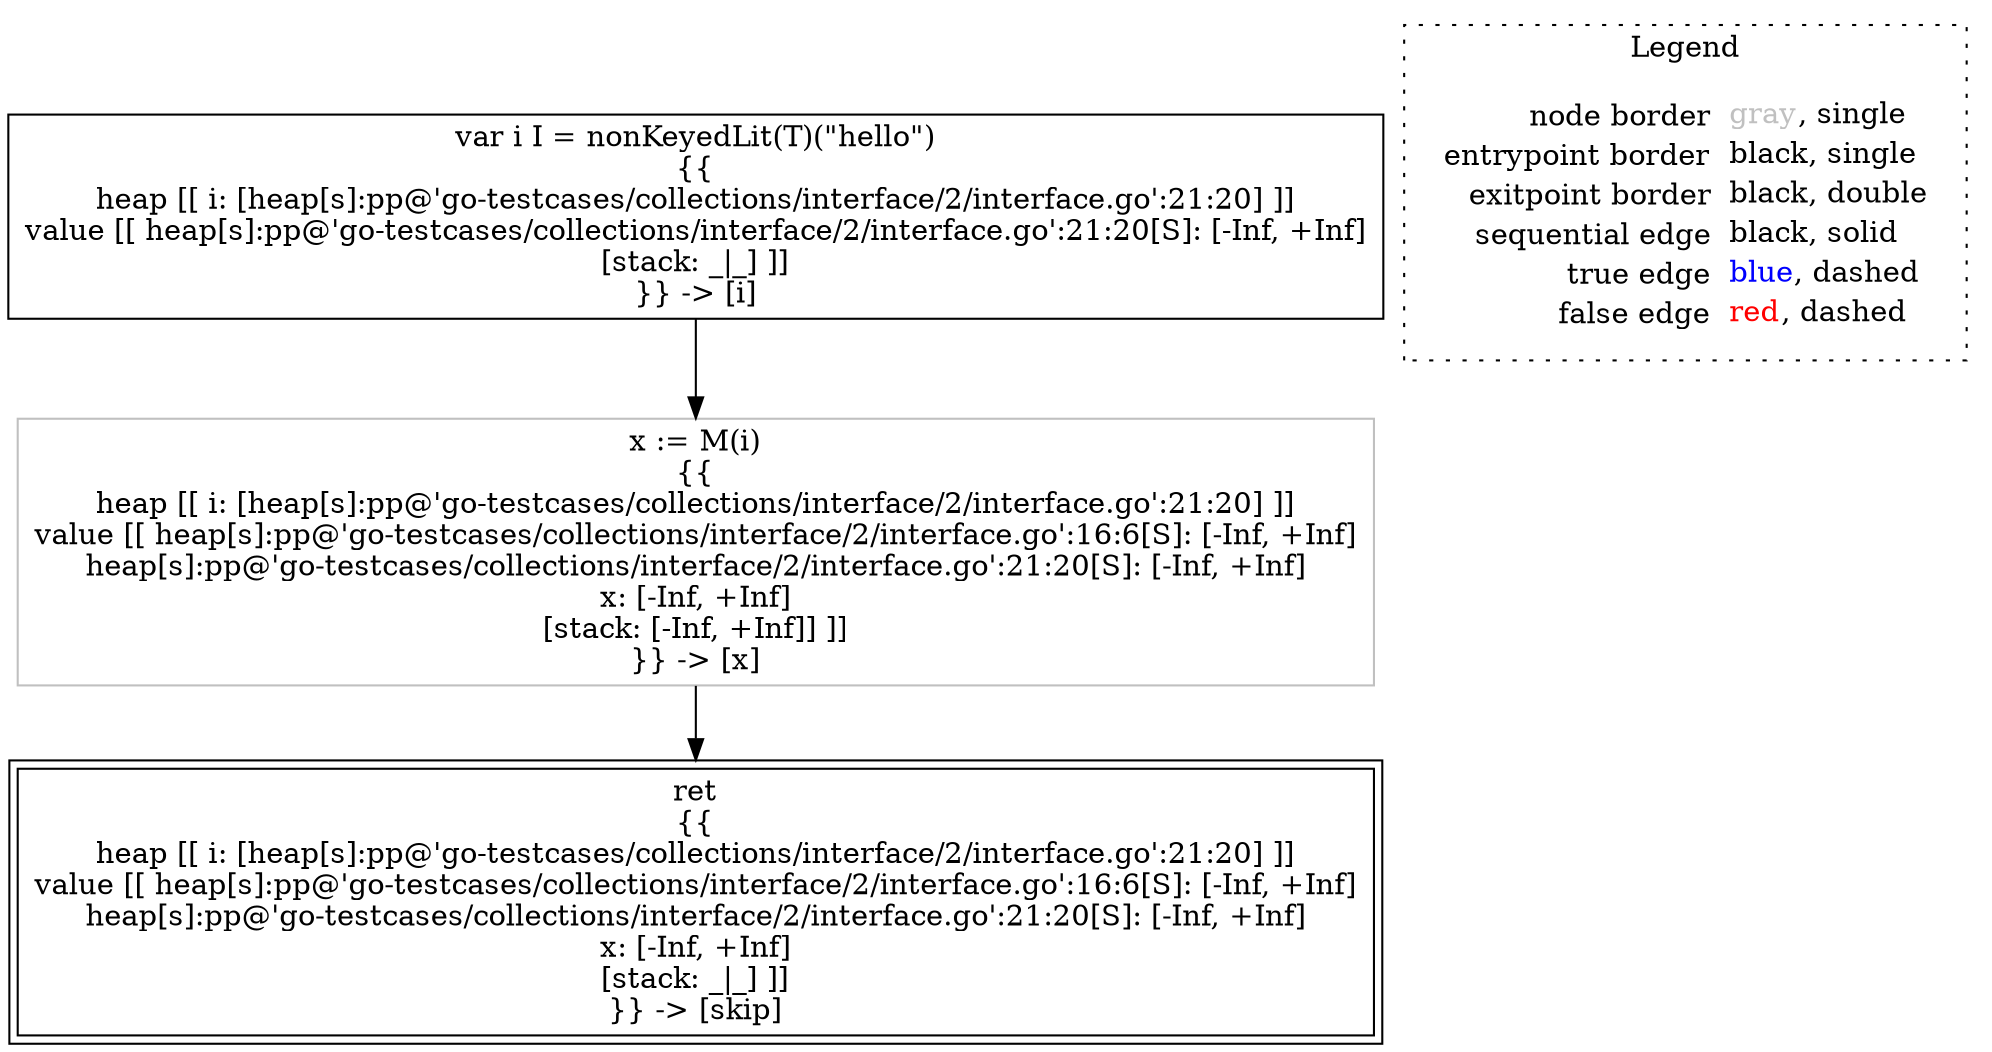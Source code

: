 digraph {
	"node0" [shape="rect",color="black",label=<var i I = nonKeyedLit(T)(&quot;hello&quot;)<BR/>{{<BR/>heap [[ i: [heap[s]:pp@'go-testcases/collections/interface/2/interface.go':21:20] ]]<BR/>value [[ heap[s]:pp@'go-testcases/collections/interface/2/interface.go':21:20[S]: [-Inf, +Inf]<BR/>[stack: _|_] ]]<BR/>}} -&gt; [i]>];
	"node1" [shape="rect",color="gray",label=<x := M(i)<BR/>{{<BR/>heap [[ i: [heap[s]:pp@'go-testcases/collections/interface/2/interface.go':21:20] ]]<BR/>value [[ heap[s]:pp@'go-testcases/collections/interface/2/interface.go':16:6[S]: [-Inf, +Inf]<BR/>heap[s]:pp@'go-testcases/collections/interface/2/interface.go':21:20[S]: [-Inf, +Inf]<BR/>x: [-Inf, +Inf]<BR/>[stack: [-Inf, +Inf]] ]]<BR/>}} -&gt; [x]>];
	"node2" [shape="rect",color="black",peripheries="2",label=<ret<BR/>{{<BR/>heap [[ i: [heap[s]:pp@'go-testcases/collections/interface/2/interface.go':21:20] ]]<BR/>value [[ heap[s]:pp@'go-testcases/collections/interface/2/interface.go':16:6[S]: [-Inf, +Inf]<BR/>heap[s]:pp@'go-testcases/collections/interface/2/interface.go':21:20[S]: [-Inf, +Inf]<BR/>x: [-Inf, +Inf]<BR/>[stack: _|_] ]]<BR/>}} -&gt; [skip]>];
	"node1" -> "node2" [color="black"];
	"node0" -> "node1" [color="black"];
subgraph cluster_legend {
	label="Legend";
	style=dotted;
	node [shape=plaintext];
	"legend" [label=<<table border="0" cellpadding="2" cellspacing="0" cellborder="0"><tr><td align="right">node border&nbsp;</td><td align="left"><font color="gray">gray</font>, single</td></tr><tr><td align="right">entrypoint border&nbsp;</td><td align="left"><font color="black">black</font>, single</td></tr><tr><td align="right">exitpoint border&nbsp;</td><td align="left"><font color="black">black</font>, double</td></tr><tr><td align="right">sequential edge&nbsp;</td><td align="left"><font color="black">black</font>, solid</td></tr><tr><td align="right">true edge&nbsp;</td><td align="left"><font color="blue">blue</font>, dashed</td></tr><tr><td align="right">false edge&nbsp;</td><td align="left"><font color="red">red</font>, dashed</td></tr></table>>];
}

}
